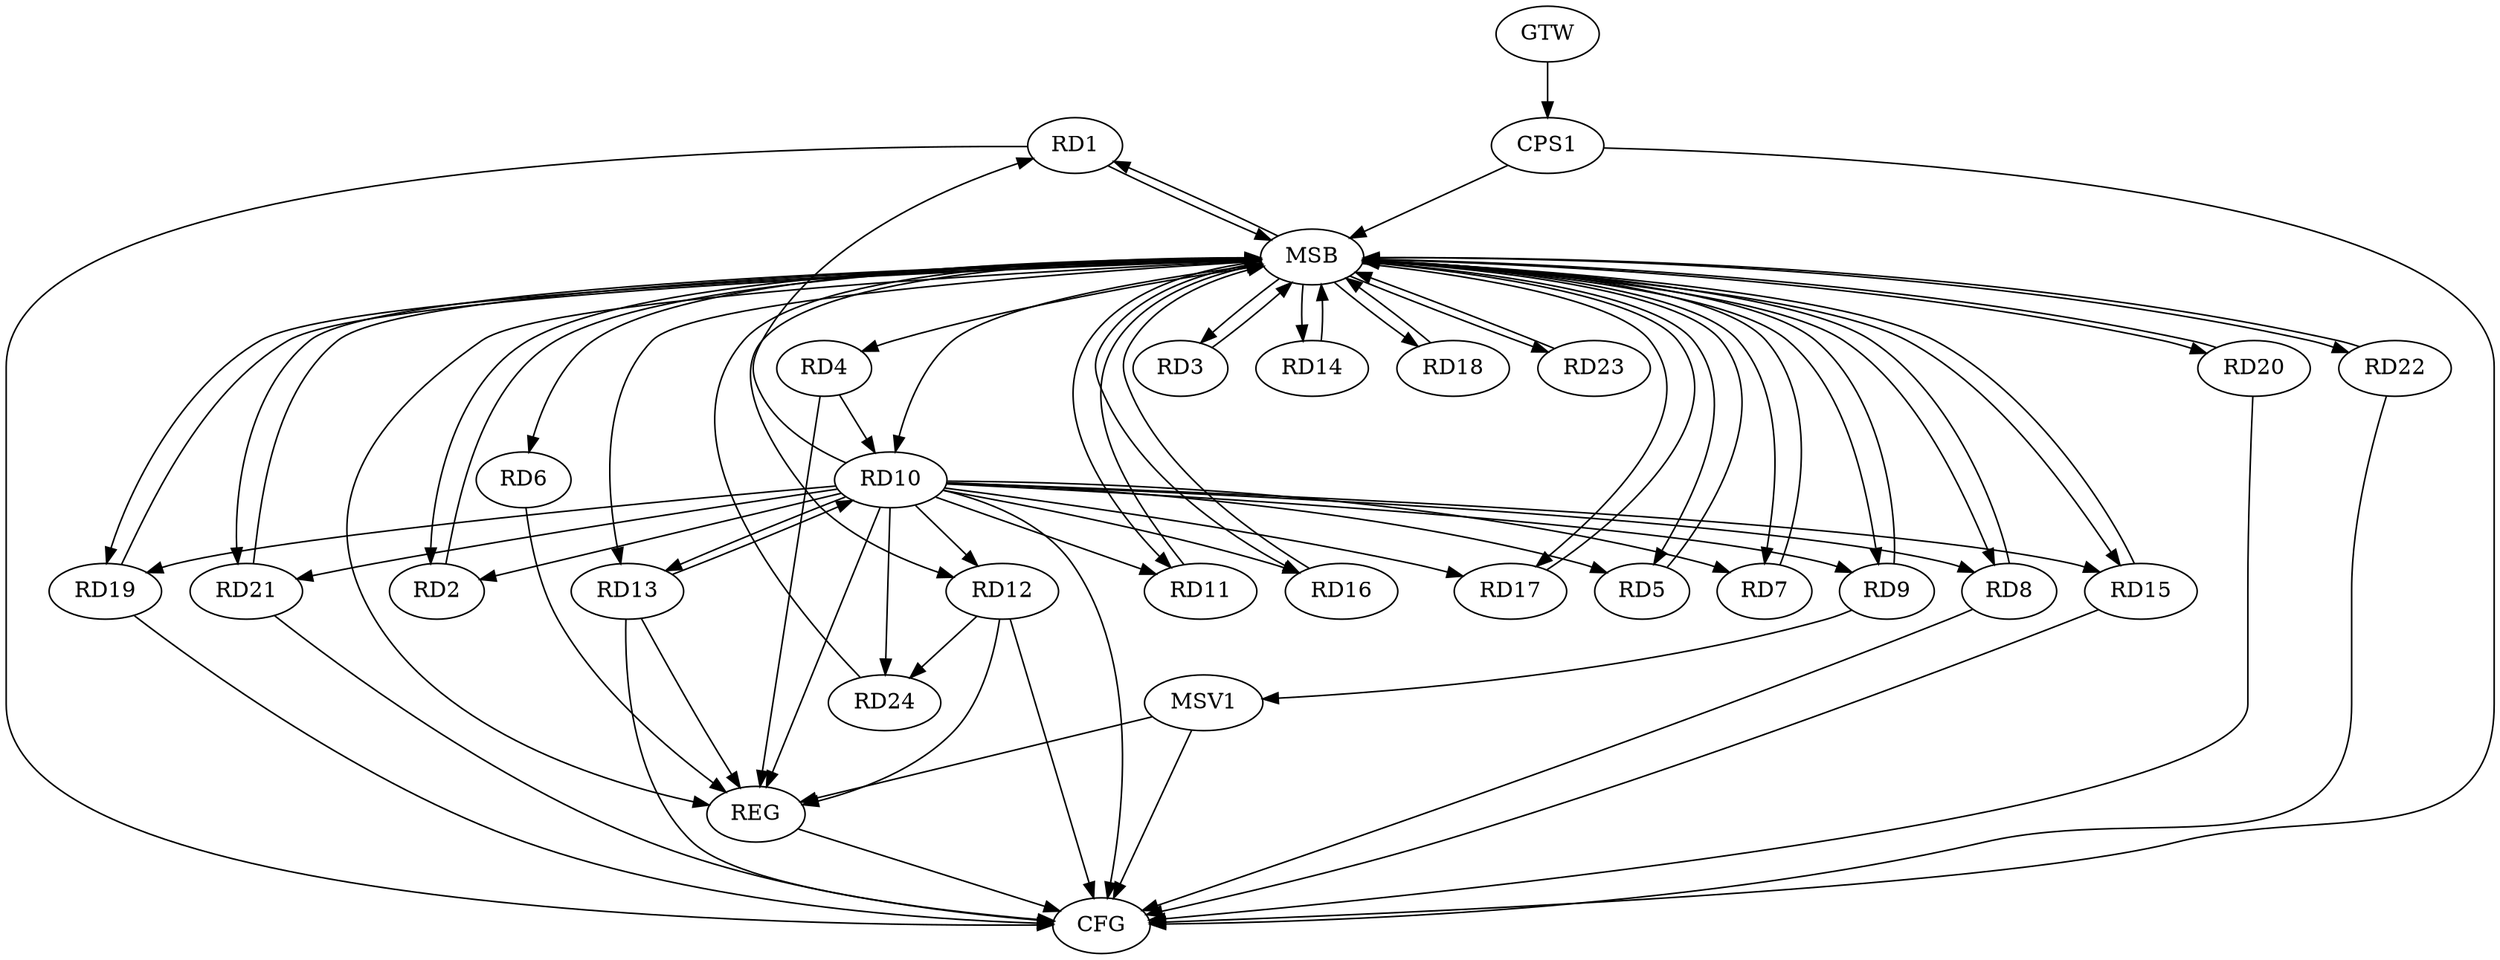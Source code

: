 strict digraph G {
  RD1 [ label="RD1" ];
  RD2 [ label="RD2" ];
  RD3 [ label="RD3" ];
  RD4 [ label="RD4" ];
  RD5 [ label="RD5" ];
  RD6 [ label="RD6" ];
  RD7 [ label="RD7" ];
  RD8 [ label="RD8" ];
  RD9 [ label="RD9" ];
  RD10 [ label="RD10" ];
  RD11 [ label="RD11" ];
  RD12 [ label="RD12" ];
  RD13 [ label="RD13" ];
  RD14 [ label="RD14" ];
  RD15 [ label="RD15" ];
  RD16 [ label="RD16" ];
  RD17 [ label="RD17" ];
  RD18 [ label="RD18" ];
  RD19 [ label="RD19" ];
  RD20 [ label="RD20" ];
  RD21 [ label="RD21" ];
  RD22 [ label="RD22" ];
  RD23 [ label="RD23" ];
  RD24 [ label="RD24" ];
  CPS1 [ label="CPS1" ];
  GTW [ label="GTW" ];
  REG [ label="REG" ];
  MSB [ label="MSB" ];
  CFG [ label="CFG" ];
  MSV1 [ label="MSV1" ];
  RD4 -> RD10;
  RD10 -> RD7;
  RD10 -> RD8;
  RD10 -> RD12;
  RD10 -> RD13;
  RD13 -> RD10;
  RD12 -> RD24;
  GTW -> CPS1;
  RD4 -> REG;
  RD6 -> REG;
  RD10 -> REG;
  RD12 -> REG;
  RD13 -> REG;
  RD1 -> MSB;
  MSB -> RD2;
  MSB -> REG;
  RD2 -> MSB;
  MSB -> RD6;
  MSB -> RD21;
  RD3 -> MSB;
  MSB -> RD18;
  RD5 -> MSB;
  MSB -> RD1;
  MSB -> RD4;
  MSB -> RD10;
  MSB -> RD14;
  MSB -> RD17;
  RD7 -> MSB;
  MSB -> RD8;
  MSB -> RD23;
  RD8 -> MSB;
  MSB -> RD20;
  RD9 -> MSB;
  MSB -> RD11;
  RD11 -> MSB;
  MSB -> RD7;
  MSB -> RD12;
  MSB -> RD15;
  MSB -> RD19;
  MSB -> RD22;
  RD14 -> MSB;
  RD15 -> MSB;
  RD16 -> MSB;
  MSB -> RD9;
  RD17 -> MSB;
  RD18 -> MSB;
  MSB -> RD13;
  RD19 -> MSB;
  MSB -> RD3;
  RD20 -> MSB;
  RD21 -> MSB;
  MSB -> RD5;
  RD22 -> MSB;
  MSB -> RD16;
  RD23 -> MSB;
  RD24 -> MSB;
  CPS1 -> MSB;
  RD20 -> CFG;
  RD19 -> CFG;
  RD13 -> CFG;
  RD12 -> CFG;
  RD15 -> CFG;
  RD22 -> CFG;
  RD21 -> CFG;
  RD1 -> CFG;
  RD8 -> CFG;
  CPS1 -> CFG;
  REG -> CFG;
  RD10 -> CFG;
  RD10 -> RD15;
  RD10 -> RD24;
  RD10 -> RD5;
  RD10 -> RD11;
  RD10 -> RD21;
  RD10 -> RD2;
  RD10 -> RD1;
  RD10 -> RD9;
  RD10 -> RD17;
  RD10 -> RD19;
  RD10 -> RD16;
  RD9 -> MSV1;
  MSV1 -> REG;
  MSV1 -> CFG;
}
